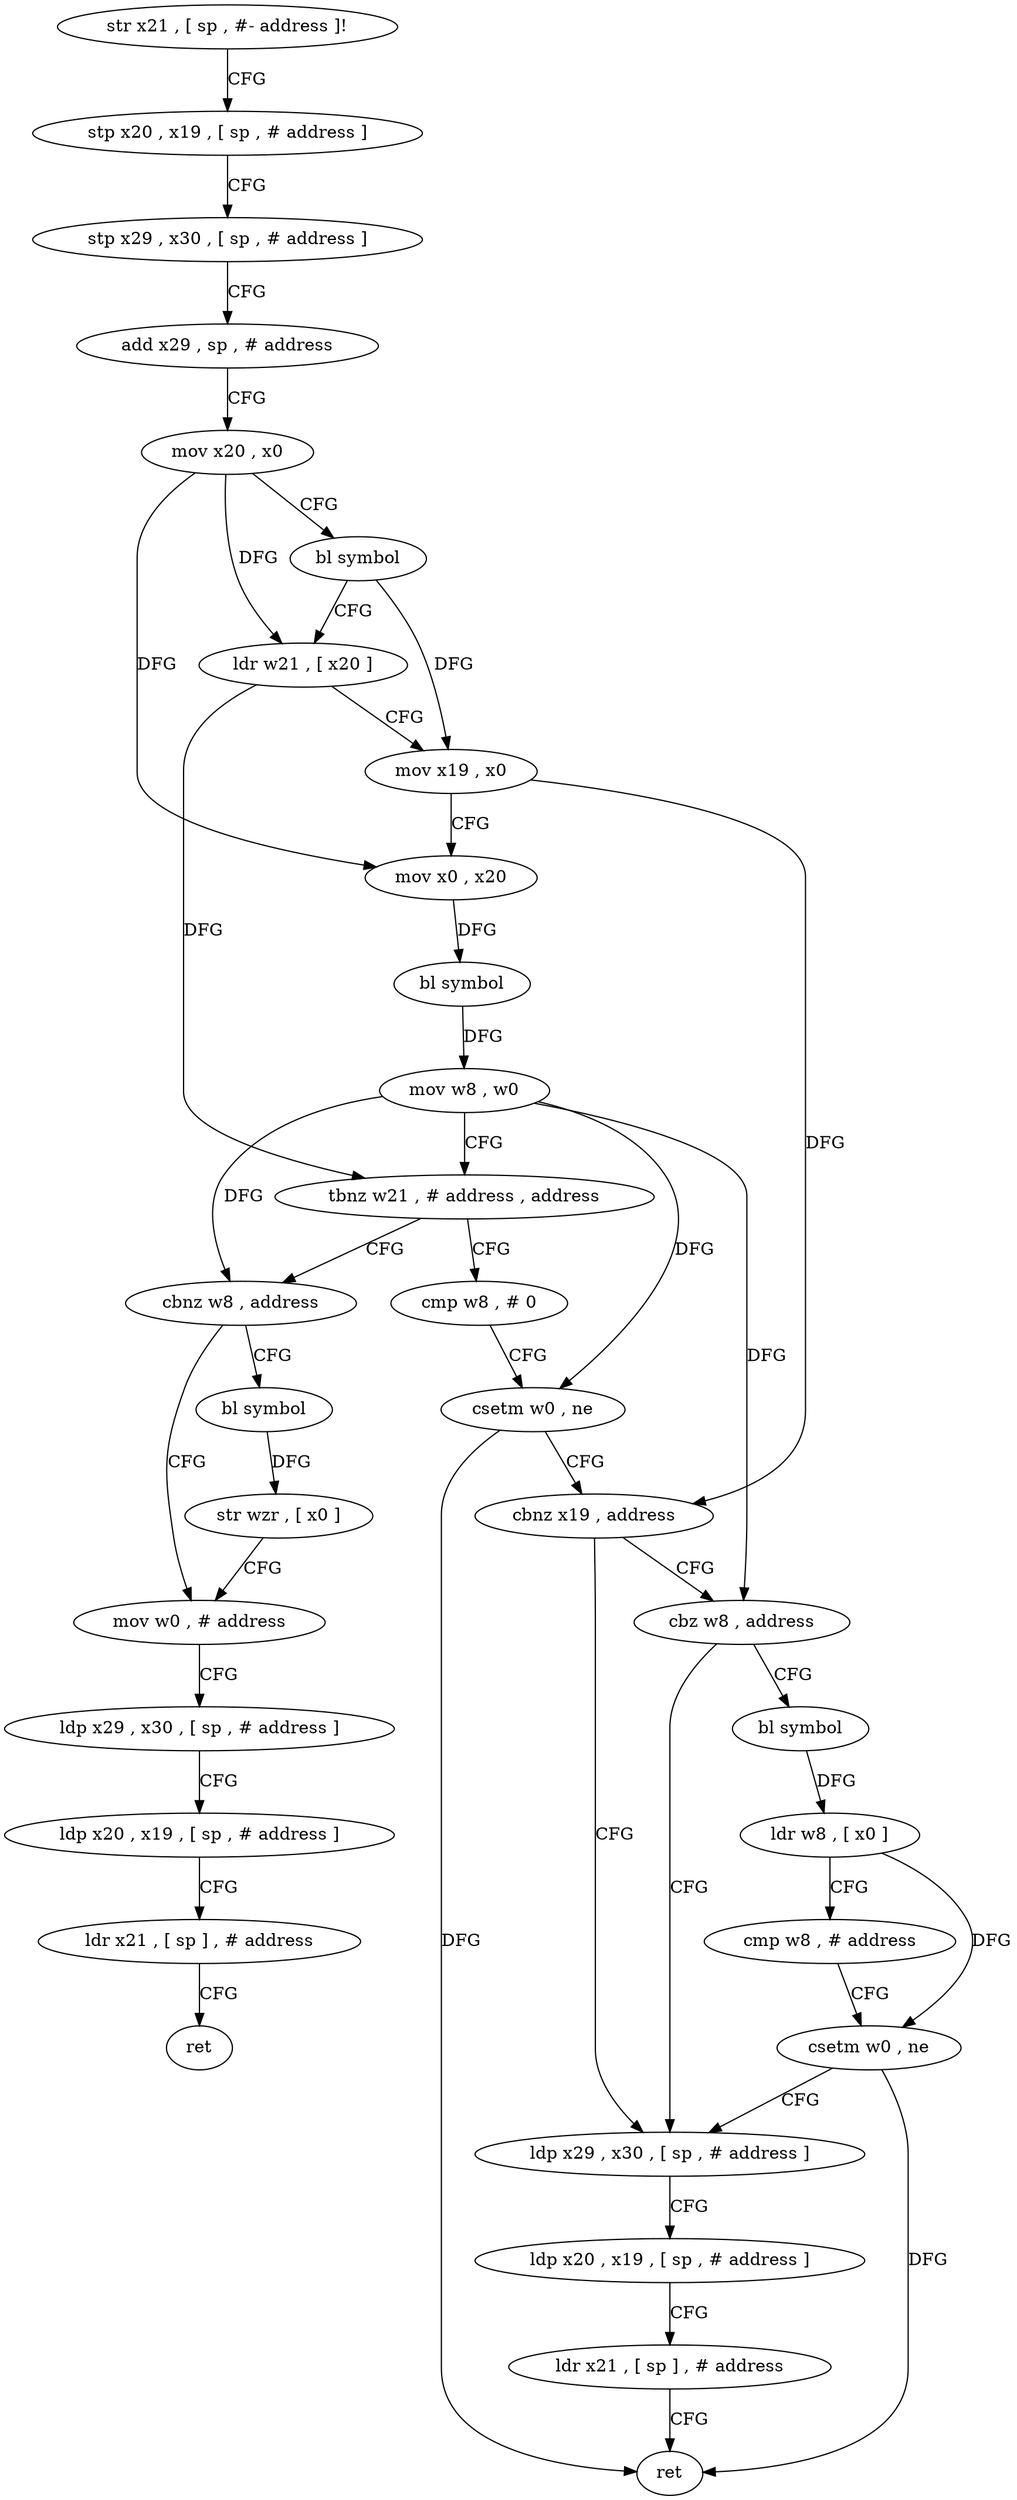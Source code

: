 digraph "func" {
"4219180" [label = "str x21 , [ sp , #- address ]!" ]
"4219184" [label = "stp x20 , x19 , [ sp , # address ]" ]
"4219188" [label = "stp x29 , x30 , [ sp , # address ]" ]
"4219192" [label = "add x29 , sp , # address" ]
"4219196" [label = "mov x20 , x0" ]
"4219200" [label = "bl symbol" ]
"4219204" [label = "ldr w21 , [ x20 ]" ]
"4219208" [label = "mov x19 , x0" ]
"4219212" [label = "mov x0 , x20" ]
"4219216" [label = "bl symbol" ]
"4219220" [label = "mov w8 , w0" ]
"4219224" [label = "tbnz w21 , # address , address" ]
"4219276" [label = "cbnz w8 , address" ]
"4219228" [label = "cmp w8 , # 0" ]
"4219288" [label = "mov w0 , # address" ]
"4219280" [label = "bl symbol" ]
"4219232" [label = "csetm w0 , ne" ]
"4219236" [label = "cbnz x19 , address" ]
"4219260" [label = "ldp x29 , x30 , [ sp , # address ]" ]
"4219240" [label = "cbz w8 , address" ]
"4219292" [label = "ldp x29 , x30 , [ sp , # address ]" ]
"4219296" [label = "ldp x20 , x19 , [ sp , # address ]" ]
"4219300" [label = "ldr x21 , [ sp ] , # address" ]
"4219304" [label = "ret" ]
"4219284" [label = "str wzr , [ x0 ]" ]
"4219264" [label = "ldp x20 , x19 , [ sp , # address ]" ]
"4219268" [label = "ldr x21 , [ sp ] , # address" ]
"4219272" [label = "ret" ]
"4219244" [label = "bl symbol" ]
"4219248" [label = "ldr w8 , [ x0 ]" ]
"4219252" [label = "cmp w8 , # address" ]
"4219256" [label = "csetm w0 , ne" ]
"4219180" -> "4219184" [ label = "CFG" ]
"4219184" -> "4219188" [ label = "CFG" ]
"4219188" -> "4219192" [ label = "CFG" ]
"4219192" -> "4219196" [ label = "CFG" ]
"4219196" -> "4219200" [ label = "CFG" ]
"4219196" -> "4219204" [ label = "DFG" ]
"4219196" -> "4219212" [ label = "DFG" ]
"4219200" -> "4219204" [ label = "CFG" ]
"4219200" -> "4219208" [ label = "DFG" ]
"4219204" -> "4219208" [ label = "CFG" ]
"4219204" -> "4219224" [ label = "DFG" ]
"4219208" -> "4219212" [ label = "CFG" ]
"4219208" -> "4219236" [ label = "DFG" ]
"4219212" -> "4219216" [ label = "DFG" ]
"4219216" -> "4219220" [ label = "DFG" ]
"4219220" -> "4219224" [ label = "CFG" ]
"4219220" -> "4219276" [ label = "DFG" ]
"4219220" -> "4219232" [ label = "DFG" ]
"4219220" -> "4219240" [ label = "DFG" ]
"4219224" -> "4219276" [ label = "CFG" ]
"4219224" -> "4219228" [ label = "CFG" ]
"4219276" -> "4219288" [ label = "CFG" ]
"4219276" -> "4219280" [ label = "CFG" ]
"4219228" -> "4219232" [ label = "CFG" ]
"4219288" -> "4219292" [ label = "CFG" ]
"4219280" -> "4219284" [ label = "DFG" ]
"4219232" -> "4219236" [ label = "CFG" ]
"4219232" -> "4219272" [ label = "DFG" ]
"4219236" -> "4219260" [ label = "CFG" ]
"4219236" -> "4219240" [ label = "CFG" ]
"4219260" -> "4219264" [ label = "CFG" ]
"4219240" -> "4219260" [ label = "CFG" ]
"4219240" -> "4219244" [ label = "CFG" ]
"4219292" -> "4219296" [ label = "CFG" ]
"4219296" -> "4219300" [ label = "CFG" ]
"4219300" -> "4219304" [ label = "CFG" ]
"4219284" -> "4219288" [ label = "CFG" ]
"4219264" -> "4219268" [ label = "CFG" ]
"4219268" -> "4219272" [ label = "CFG" ]
"4219244" -> "4219248" [ label = "DFG" ]
"4219248" -> "4219252" [ label = "CFG" ]
"4219248" -> "4219256" [ label = "DFG" ]
"4219252" -> "4219256" [ label = "CFG" ]
"4219256" -> "4219260" [ label = "CFG" ]
"4219256" -> "4219272" [ label = "DFG" ]
}
